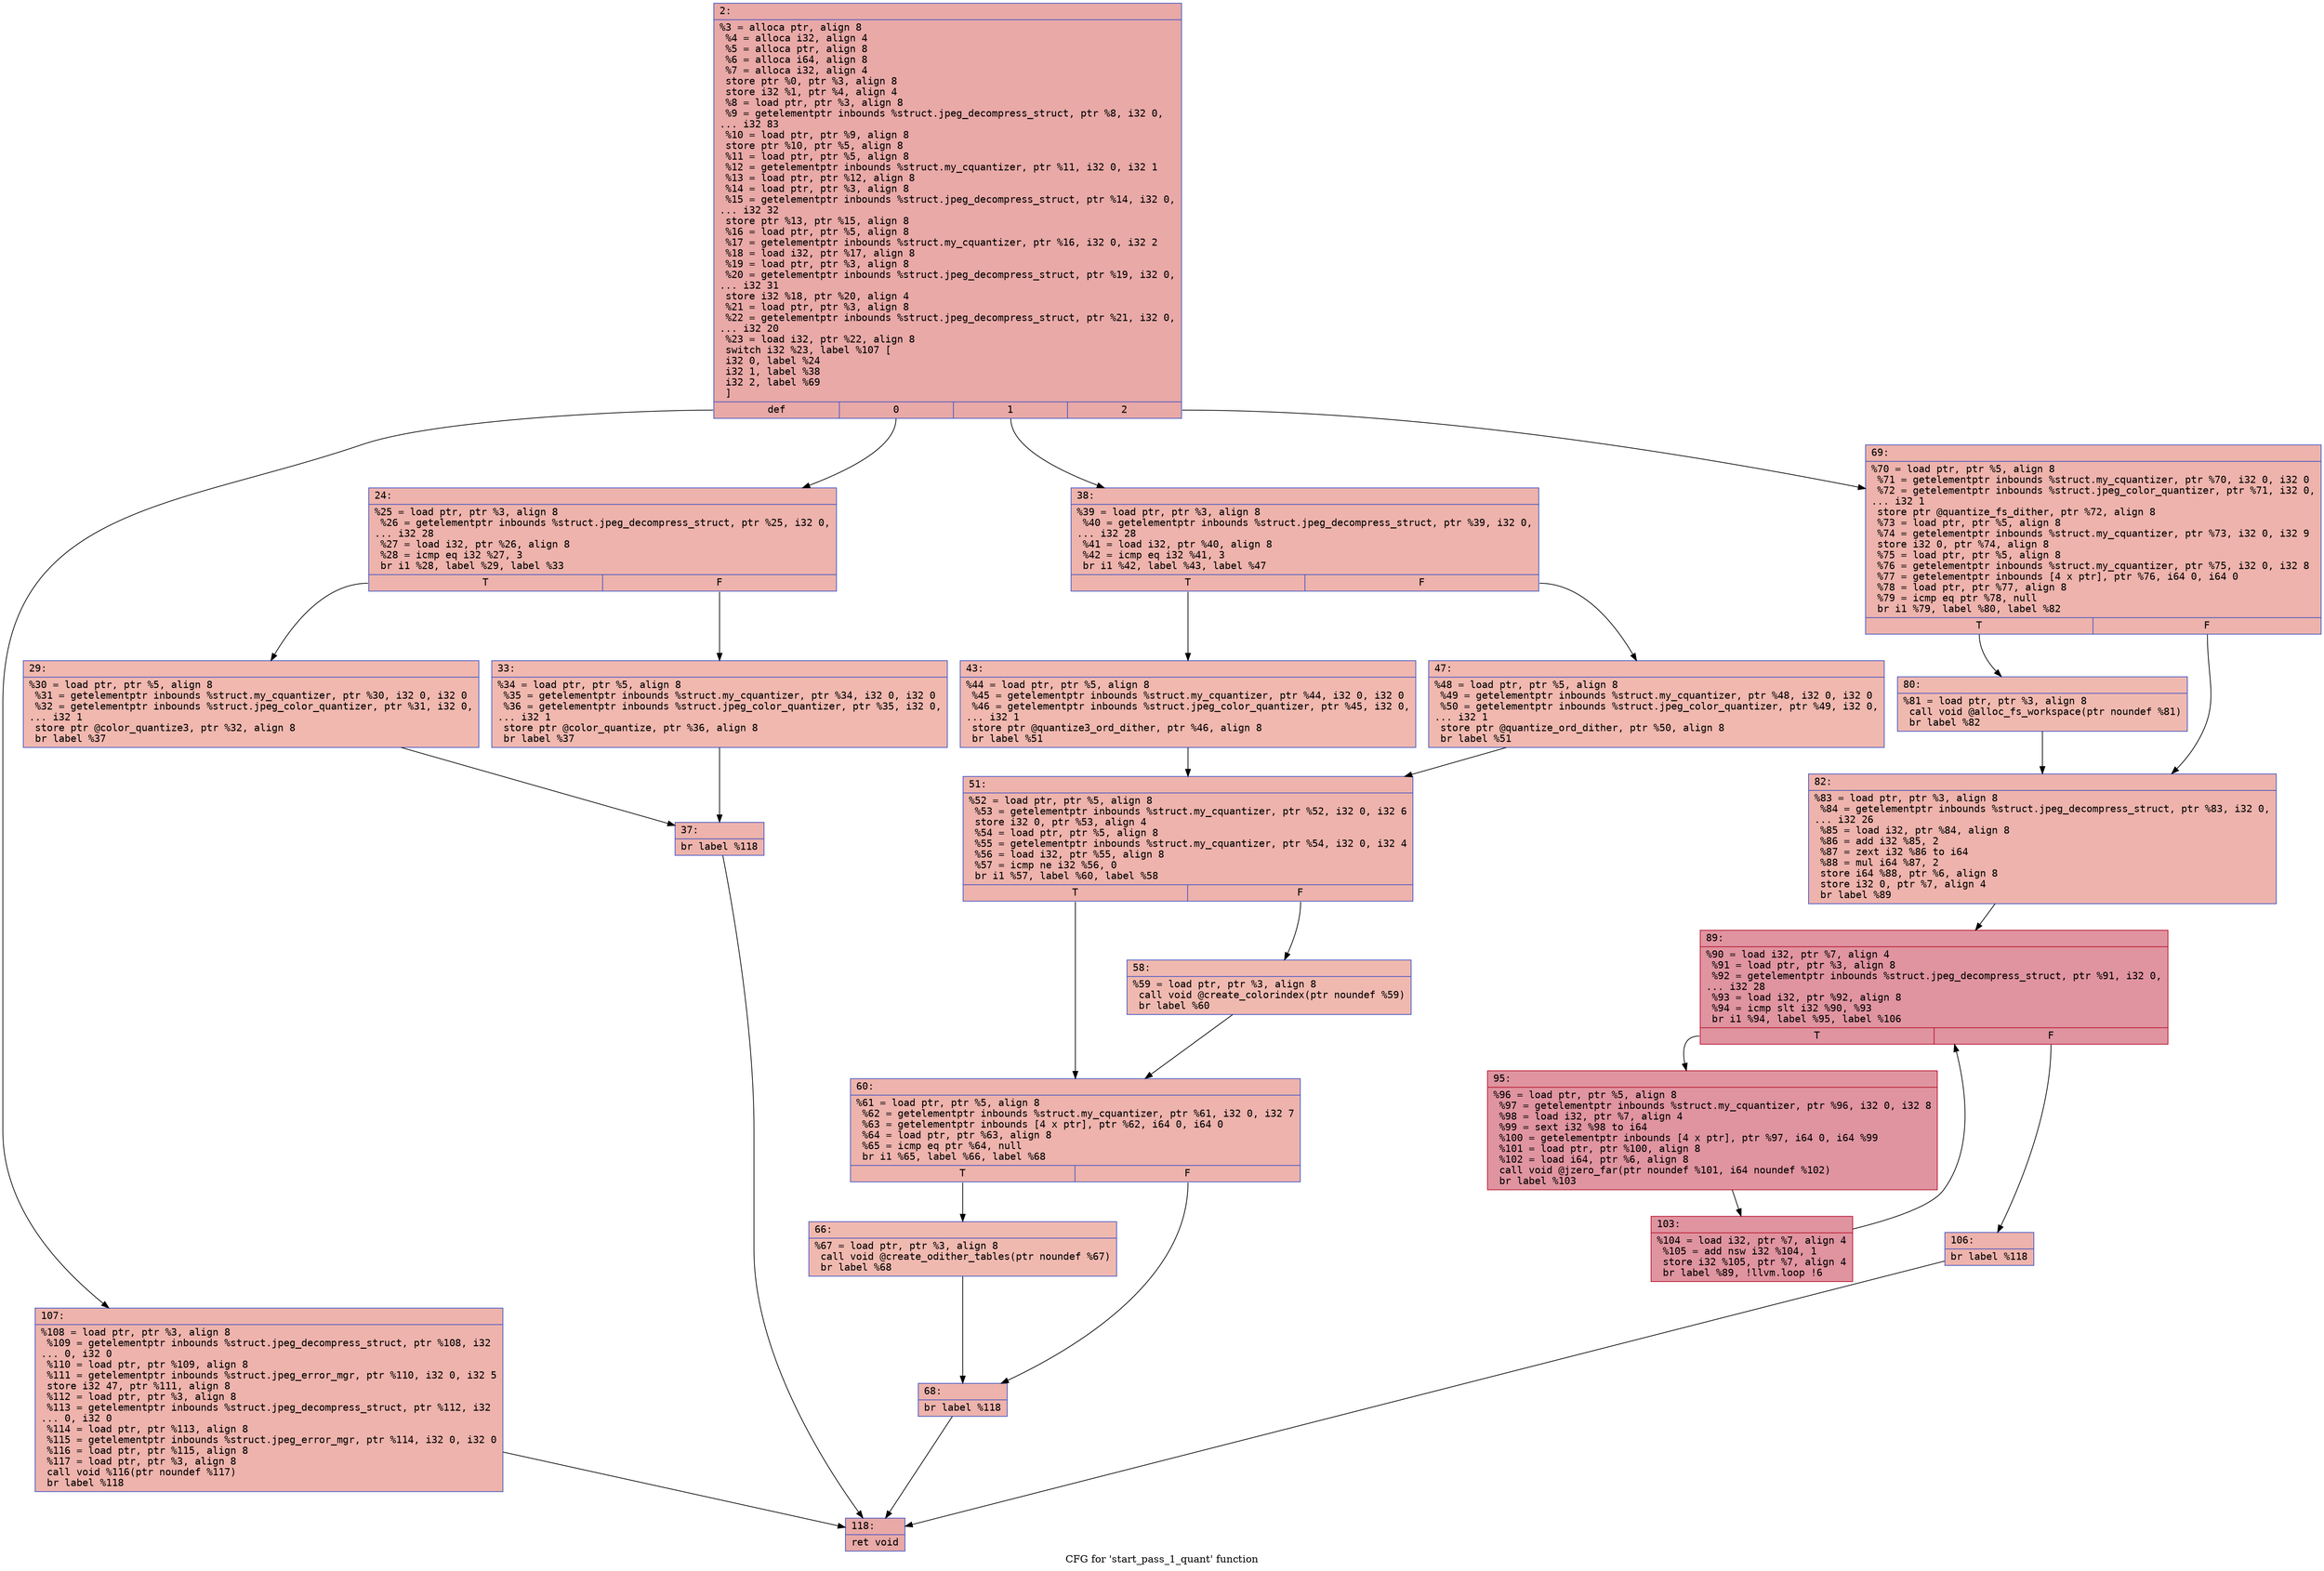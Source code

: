 digraph "CFG for 'start_pass_1_quant' function" {
	label="CFG for 'start_pass_1_quant' function";

	Node0x600000bca260 [shape=record,color="#3d50c3ff", style=filled, fillcolor="#ca3b3770" fontname="Courier",label="{2:\l|  %3 = alloca ptr, align 8\l  %4 = alloca i32, align 4\l  %5 = alloca ptr, align 8\l  %6 = alloca i64, align 8\l  %7 = alloca i32, align 4\l  store ptr %0, ptr %3, align 8\l  store i32 %1, ptr %4, align 4\l  %8 = load ptr, ptr %3, align 8\l  %9 = getelementptr inbounds %struct.jpeg_decompress_struct, ptr %8, i32 0,\l... i32 83\l  %10 = load ptr, ptr %9, align 8\l  store ptr %10, ptr %5, align 8\l  %11 = load ptr, ptr %5, align 8\l  %12 = getelementptr inbounds %struct.my_cquantizer, ptr %11, i32 0, i32 1\l  %13 = load ptr, ptr %12, align 8\l  %14 = load ptr, ptr %3, align 8\l  %15 = getelementptr inbounds %struct.jpeg_decompress_struct, ptr %14, i32 0,\l... i32 32\l  store ptr %13, ptr %15, align 8\l  %16 = load ptr, ptr %5, align 8\l  %17 = getelementptr inbounds %struct.my_cquantizer, ptr %16, i32 0, i32 2\l  %18 = load i32, ptr %17, align 8\l  %19 = load ptr, ptr %3, align 8\l  %20 = getelementptr inbounds %struct.jpeg_decompress_struct, ptr %19, i32 0,\l... i32 31\l  store i32 %18, ptr %20, align 4\l  %21 = load ptr, ptr %3, align 8\l  %22 = getelementptr inbounds %struct.jpeg_decompress_struct, ptr %21, i32 0,\l... i32 20\l  %23 = load i32, ptr %22, align 8\l  switch i32 %23, label %107 [\l    i32 0, label %24\l    i32 1, label %38\l    i32 2, label %69\l  ]\l|{<s0>def|<s1>0|<s2>1|<s3>2}}"];
	Node0x600000bca260:s0 -> Node0x600000bca8a0[tooltip="2 -> 107\nProbability 25.00%" ];
	Node0x600000bca260:s1 -> Node0x600000bca2b0[tooltip="2 -> 24\nProbability 25.00%" ];
	Node0x600000bca260:s2 -> Node0x600000bca3f0[tooltip="2 -> 38\nProbability 25.00%" ];
	Node0x600000bca260:s3 -> Node0x600000bca670[tooltip="2 -> 69\nProbability 25.00%" ];
	Node0x600000bca2b0 [shape=record,color="#3d50c3ff", style=filled, fillcolor="#d6524470" fontname="Courier",label="{24:\l|  %25 = load ptr, ptr %3, align 8\l  %26 = getelementptr inbounds %struct.jpeg_decompress_struct, ptr %25, i32 0,\l... i32 28\l  %27 = load i32, ptr %26, align 8\l  %28 = icmp eq i32 %27, 3\l  br i1 %28, label %29, label %33\l|{<s0>T|<s1>F}}"];
	Node0x600000bca2b0:s0 -> Node0x600000bca300[tooltip="24 -> 29\nProbability 50.00%" ];
	Node0x600000bca2b0:s1 -> Node0x600000bca350[tooltip="24 -> 33\nProbability 50.00%" ];
	Node0x600000bca300 [shape=record,color="#3d50c3ff", style=filled, fillcolor="#dc5d4a70" fontname="Courier",label="{29:\l|  %30 = load ptr, ptr %5, align 8\l  %31 = getelementptr inbounds %struct.my_cquantizer, ptr %30, i32 0, i32 0\l  %32 = getelementptr inbounds %struct.jpeg_color_quantizer, ptr %31, i32 0,\l... i32 1\l  store ptr @color_quantize3, ptr %32, align 8\l  br label %37\l}"];
	Node0x600000bca300 -> Node0x600000bca3a0[tooltip="29 -> 37\nProbability 100.00%" ];
	Node0x600000bca350 [shape=record,color="#3d50c3ff", style=filled, fillcolor="#dc5d4a70" fontname="Courier",label="{33:\l|  %34 = load ptr, ptr %5, align 8\l  %35 = getelementptr inbounds %struct.my_cquantizer, ptr %34, i32 0, i32 0\l  %36 = getelementptr inbounds %struct.jpeg_color_quantizer, ptr %35, i32 0,\l... i32 1\l  store ptr @color_quantize, ptr %36, align 8\l  br label %37\l}"];
	Node0x600000bca350 -> Node0x600000bca3a0[tooltip="33 -> 37\nProbability 100.00%" ];
	Node0x600000bca3a0 [shape=record,color="#3d50c3ff", style=filled, fillcolor="#d6524470" fontname="Courier",label="{37:\l|  br label %118\l}"];
	Node0x600000bca3a0 -> Node0x600000bca8f0[tooltip="37 -> 118\nProbability 100.00%" ];
	Node0x600000bca3f0 [shape=record,color="#3d50c3ff", style=filled, fillcolor="#d6524470" fontname="Courier",label="{38:\l|  %39 = load ptr, ptr %3, align 8\l  %40 = getelementptr inbounds %struct.jpeg_decompress_struct, ptr %39, i32 0,\l... i32 28\l  %41 = load i32, ptr %40, align 8\l  %42 = icmp eq i32 %41, 3\l  br i1 %42, label %43, label %47\l|{<s0>T|<s1>F}}"];
	Node0x600000bca3f0:s0 -> Node0x600000bca440[tooltip="38 -> 43\nProbability 50.00%" ];
	Node0x600000bca3f0:s1 -> Node0x600000bca490[tooltip="38 -> 47\nProbability 50.00%" ];
	Node0x600000bca440 [shape=record,color="#3d50c3ff", style=filled, fillcolor="#dc5d4a70" fontname="Courier",label="{43:\l|  %44 = load ptr, ptr %5, align 8\l  %45 = getelementptr inbounds %struct.my_cquantizer, ptr %44, i32 0, i32 0\l  %46 = getelementptr inbounds %struct.jpeg_color_quantizer, ptr %45, i32 0,\l... i32 1\l  store ptr @quantize3_ord_dither, ptr %46, align 8\l  br label %51\l}"];
	Node0x600000bca440 -> Node0x600000bca4e0[tooltip="43 -> 51\nProbability 100.00%" ];
	Node0x600000bca490 [shape=record,color="#3d50c3ff", style=filled, fillcolor="#dc5d4a70" fontname="Courier",label="{47:\l|  %48 = load ptr, ptr %5, align 8\l  %49 = getelementptr inbounds %struct.my_cquantizer, ptr %48, i32 0, i32 0\l  %50 = getelementptr inbounds %struct.jpeg_color_quantizer, ptr %49, i32 0,\l... i32 1\l  store ptr @quantize_ord_dither, ptr %50, align 8\l  br label %51\l}"];
	Node0x600000bca490 -> Node0x600000bca4e0[tooltip="47 -> 51\nProbability 100.00%" ];
	Node0x600000bca4e0 [shape=record,color="#3d50c3ff", style=filled, fillcolor="#d6524470" fontname="Courier",label="{51:\l|  %52 = load ptr, ptr %5, align 8\l  %53 = getelementptr inbounds %struct.my_cquantizer, ptr %52, i32 0, i32 6\l  store i32 0, ptr %53, align 4\l  %54 = load ptr, ptr %5, align 8\l  %55 = getelementptr inbounds %struct.my_cquantizer, ptr %54, i32 0, i32 4\l  %56 = load i32, ptr %55, align 8\l  %57 = icmp ne i32 %56, 0\l  br i1 %57, label %60, label %58\l|{<s0>T|<s1>F}}"];
	Node0x600000bca4e0:s0 -> Node0x600000bca580[tooltip="51 -> 60\nProbability 62.50%" ];
	Node0x600000bca4e0:s1 -> Node0x600000bca530[tooltip="51 -> 58\nProbability 37.50%" ];
	Node0x600000bca530 [shape=record,color="#3d50c3ff", style=filled, fillcolor="#de614d70" fontname="Courier",label="{58:\l|  %59 = load ptr, ptr %3, align 8\l  call void @create_colorindex(ptr noundef %59)\l  br label %60\l}"];
	Node0x600000bca530 -> Node0x600000bca580[tooltip="58 -> 60\nProbability 100.00%" ];
	Node0x600000bca580 [shape=record,color="#3d50c3ff", style=filled, fillcolor="#d6524470" fontname="Courier",label="{60:\l|  %61 = load ptr, ptr %5, align 8\l  %62 = getelementptr inbounds %struct.my_cquantizer, ptr %61, i32 0, i32 7\l  %63 = getelementptr inbounds [4 x ptr], ptr %62, i64 0, i64 0\l  %64 = load ptr, ptr %63, align 8\l  %65 = icmp eq ptr %64, null\l  br i1 %65, label %66, label %68\l|{<s0>T|<s1>F}}"];
	Node0x600000bca580:s0 -> Node0x600000bca5d0[tooltip="60 -> 66\nProbability 37.50%" ];
	Node0x600000bca580:s1 -> Node0x600000bca620[tooltip="60 -> 68\nProbability 62.50%" ];
	Node0x600000bca5d0 [shape=record,color="#3d50c3ff", style=filled, fillcolor="#de614d70" fontname="Courier",label="{66:\l|  %67 = load ptr, ptr %3, align 8\l  call void @create_odither_tables(ptr noundef %67)\l  br label %68\l}"];
	Node0x600000bca5d0 -> Node0x600000bca620[tooltip="66 -> 68\nProbability 100.00%" ];
	Node0x600000bca620 [shape=record,color="#3d50c3ff", style=filled, fillcolor="#d6524470" fontname="Courier",label="{68:\l|  br label %118\l}"];
	Node0x600000bca620 -> Node0x600000bca8f0[tooltip="68 -> 118\nProbability 100.00%" ];
	Node0x600000bca670 [shape=record,color="#3d50c3ff", style=filled, fillcolor="#d6524470" fontname="Courier",label="{69:\l|  %70 = load ptr, ptr %5, align 8\l  %71 = getelementptr inbounds %struct.my_cquantizer, ptr %70, i32 0, i32 0\l  %72 = getelementptr inbounds %struct.jpeg_color_quantizer, ptr %71, i32 0,\l... i32 1\l  store ptr @quantize_fs_dither, ptr %72, align 8\l  %73 = load ptr, ptr %5, align 8\l  %74 = getelementptr inbounds %struct.my_cquantizer, ptr %73, i32 0, i32 9\l  store i32 0, ptr %74, align 8\l  %75 = load ptr, ptr %5, align 8\l  %76 = getelementptr inbounds %struct.my_cquantizer, ptr %75, i32 0, i32 8\l  %77 = getelementptr inbounds [4 x ptr], ptr %76, i64 0, i64 0\l  %78 = load ptr, ptr %77, align 8\l  %79 = icmp eq ptr %78, null\l  br i1 %79, label %80, label %82\l|{<s0>T|<s1>F}}"];
	Node0x600000bca670:s0 -> Node0x600000bca6c0[tooltip="69 -> 80\nProbability 37.50%" ];
	Node0x600000bca670:s1 -> Node0x600000bca710[tooltip="69 -> 82\nProbability 62.50%" ];
	Node0x600000bca6c0 [shape=record,color="#3d50c3ff", style=filled, fillcolor="#de614d70" fontname="Courier",label="{80:\l|  %81 = load ptr, ptr %3, align 8\l  call void @alloc_fs_workspace(ptr noundef %81)\l  br label %82\l}"];
	Node0x600000bca6c0 -> Node0x600000bca710[tooltip="80 -> 82\nProbability 100.00%" ];
	Node0x600000bca710 [shape=record,color="#3d50c3ff", style=filled, fillcolor="#d6524470" fontname="Courier",label="{82:\l|  %83 = load ptr, ptr %3, align 8\l  %84 = getelementptr inbounds %struct.jpeg_decompress_struct, ptr %83, i32 0,\l... i32 26\l  %85 = load i32, ptr %84, align 8\l  %86 = add i32 %85, 2\l  %87 = zext i32 %86 to i64\l  %88 = mul i64 %87, 2\l  store i64 %88, ptr %6, align 8\l  store i32 0, ptr %7, align 4\l  br label %89\l}"];
	Node0x600000bca710 -> Node0x600000bca760[tooltip="82 -> 89\nProbability 100.00%" ];
	Node0x600000bca760 [shape=record,color="#b70d28ff", style=filled, fillcolor="#b70d2870" fontname="Courier",label="{89:\l|  %90 = load i32, ptr %7, align 4\l  %91 = load ptr, ptr %3, align 8\l  %92 = getelementptr inbounds %struct.jpeg_decompress_struct, ptr %91, i32 0,\l... i32 28\l  %93 = load i32, ptr %92, align 8\l  %94 = icmp slt i32 %90, %93\l  br i1 %94, label %95, label %106\l|{<s0>T|<s1>F}}"];
	Node0x600000bca760:s0 -> Node0x600000bca7b0[tooltip="89 -> 95\nProbability 96.88%" ];
	Node0x600000bca760:s1 -> Node0x600000bca850[tooltip="89 -> 106\nProbability 3.12%" ];
	Node0x600000bca7b0 [shape=record,color="#b70d28ff", style=filled, fillcolor="#b70d2870" fontname="Courier",label="{95:\l|  %96 = load ptr, ptr %5, align 8\l  %97 = getelementptr inbounds %struct.my_cquantizer, ptr %96, i32 0, i32 8\l  %98 = load i32, ptr %7, align 4\l  %99 = sext i32 %98 to i64\l  %100 = getelementptr inbounds [4 x ptr], ptr %97, i64 0, i64 %99\l  %101 = load ptr, ptr %100, align 8\l  %102 = load i64, ptr %6, align 8\l  call void @jzero_far(ptr noundef %101, i64 noundef %102)\l  br label %103\l}"];
	Node0x600000bca7b0 -> Node0x600000bca800[tooltip="95 -> 103\nProbability 100.00%" ];
	Node0x600000bca800 [shape=record,color="#b70d28ff", style=filled, fillcolor="#b70d2870" fontname="Courier",label="{103:\l|  %104 = load i32, ptr %7, align 4\l  %105 = add nsw i32 %104, 1\l  store i32 %105, ptr %7, align 4\l  br label %89, !llvm.loop !6\l}"];
	Node0x600000bca800 -> Node0x600000bca760[tooltip="103 -> 89\nProbability 100.00%" ];
	Node0x600000bca850 [shape=record,color="#3d50c3ff", style=filled, fillcolor="#d6524470" fontname="Courier",label="{106:\l|  br label %118\l}"];
	Node0x600000bca850 -> Node0x600000bca8f0[tooltip="106 -> 118\nProbability 100.00%" ];
	Node0x600000bca8a0 [shape=record,color="#3d50c3ff", style=filled, fillcolor="#d6524470" fontname="Courier",label="{107:\l|  %108 = load ptr, ptr %3, align 8\l  %109 = getelementptr inbounds %struct.jpeg_decompress_struct, ptr %108, i32\l... 0, i32 0\l  %110 = load ptr, ptr %109, align 8\l  %111 = getelementptr inbounds %struct.jpeg_error_mgr, ptr %110, i32 0, i32 5\l  store i32 47, ptr %111, align 8\l  %112 = load ptr, ptr %3, align 8\l  %113 = getelementptr inbounds %struct.jpeg_decompress_struct, ptr %112, i32\l... 0, i32 0\l  %114 = load ptr, ptr %113, align 8\l  %115 = getelementptr inbounds %struct.jpeg_error_mgr, ptr %114, i32 0, i32 0\l  %116 = load ptr, ptr %115, align 8\l  %117 = load ptr, ptr %3, align 8\l  call void %116(ptr noundef %117)\l  br label %118\l}"];
	Node0x600000bca8a0 -> Node0x600000bca8f0[tooltip="107 -> 118\nProbability 100.00%" ];
	Node0x600000bca8f0 [shape=record,color="#3d50c3ff", style=filled, fillcolor="#ca3b3770" fontname="Courier",label="{118:\l|  ret void\l}"];
}
